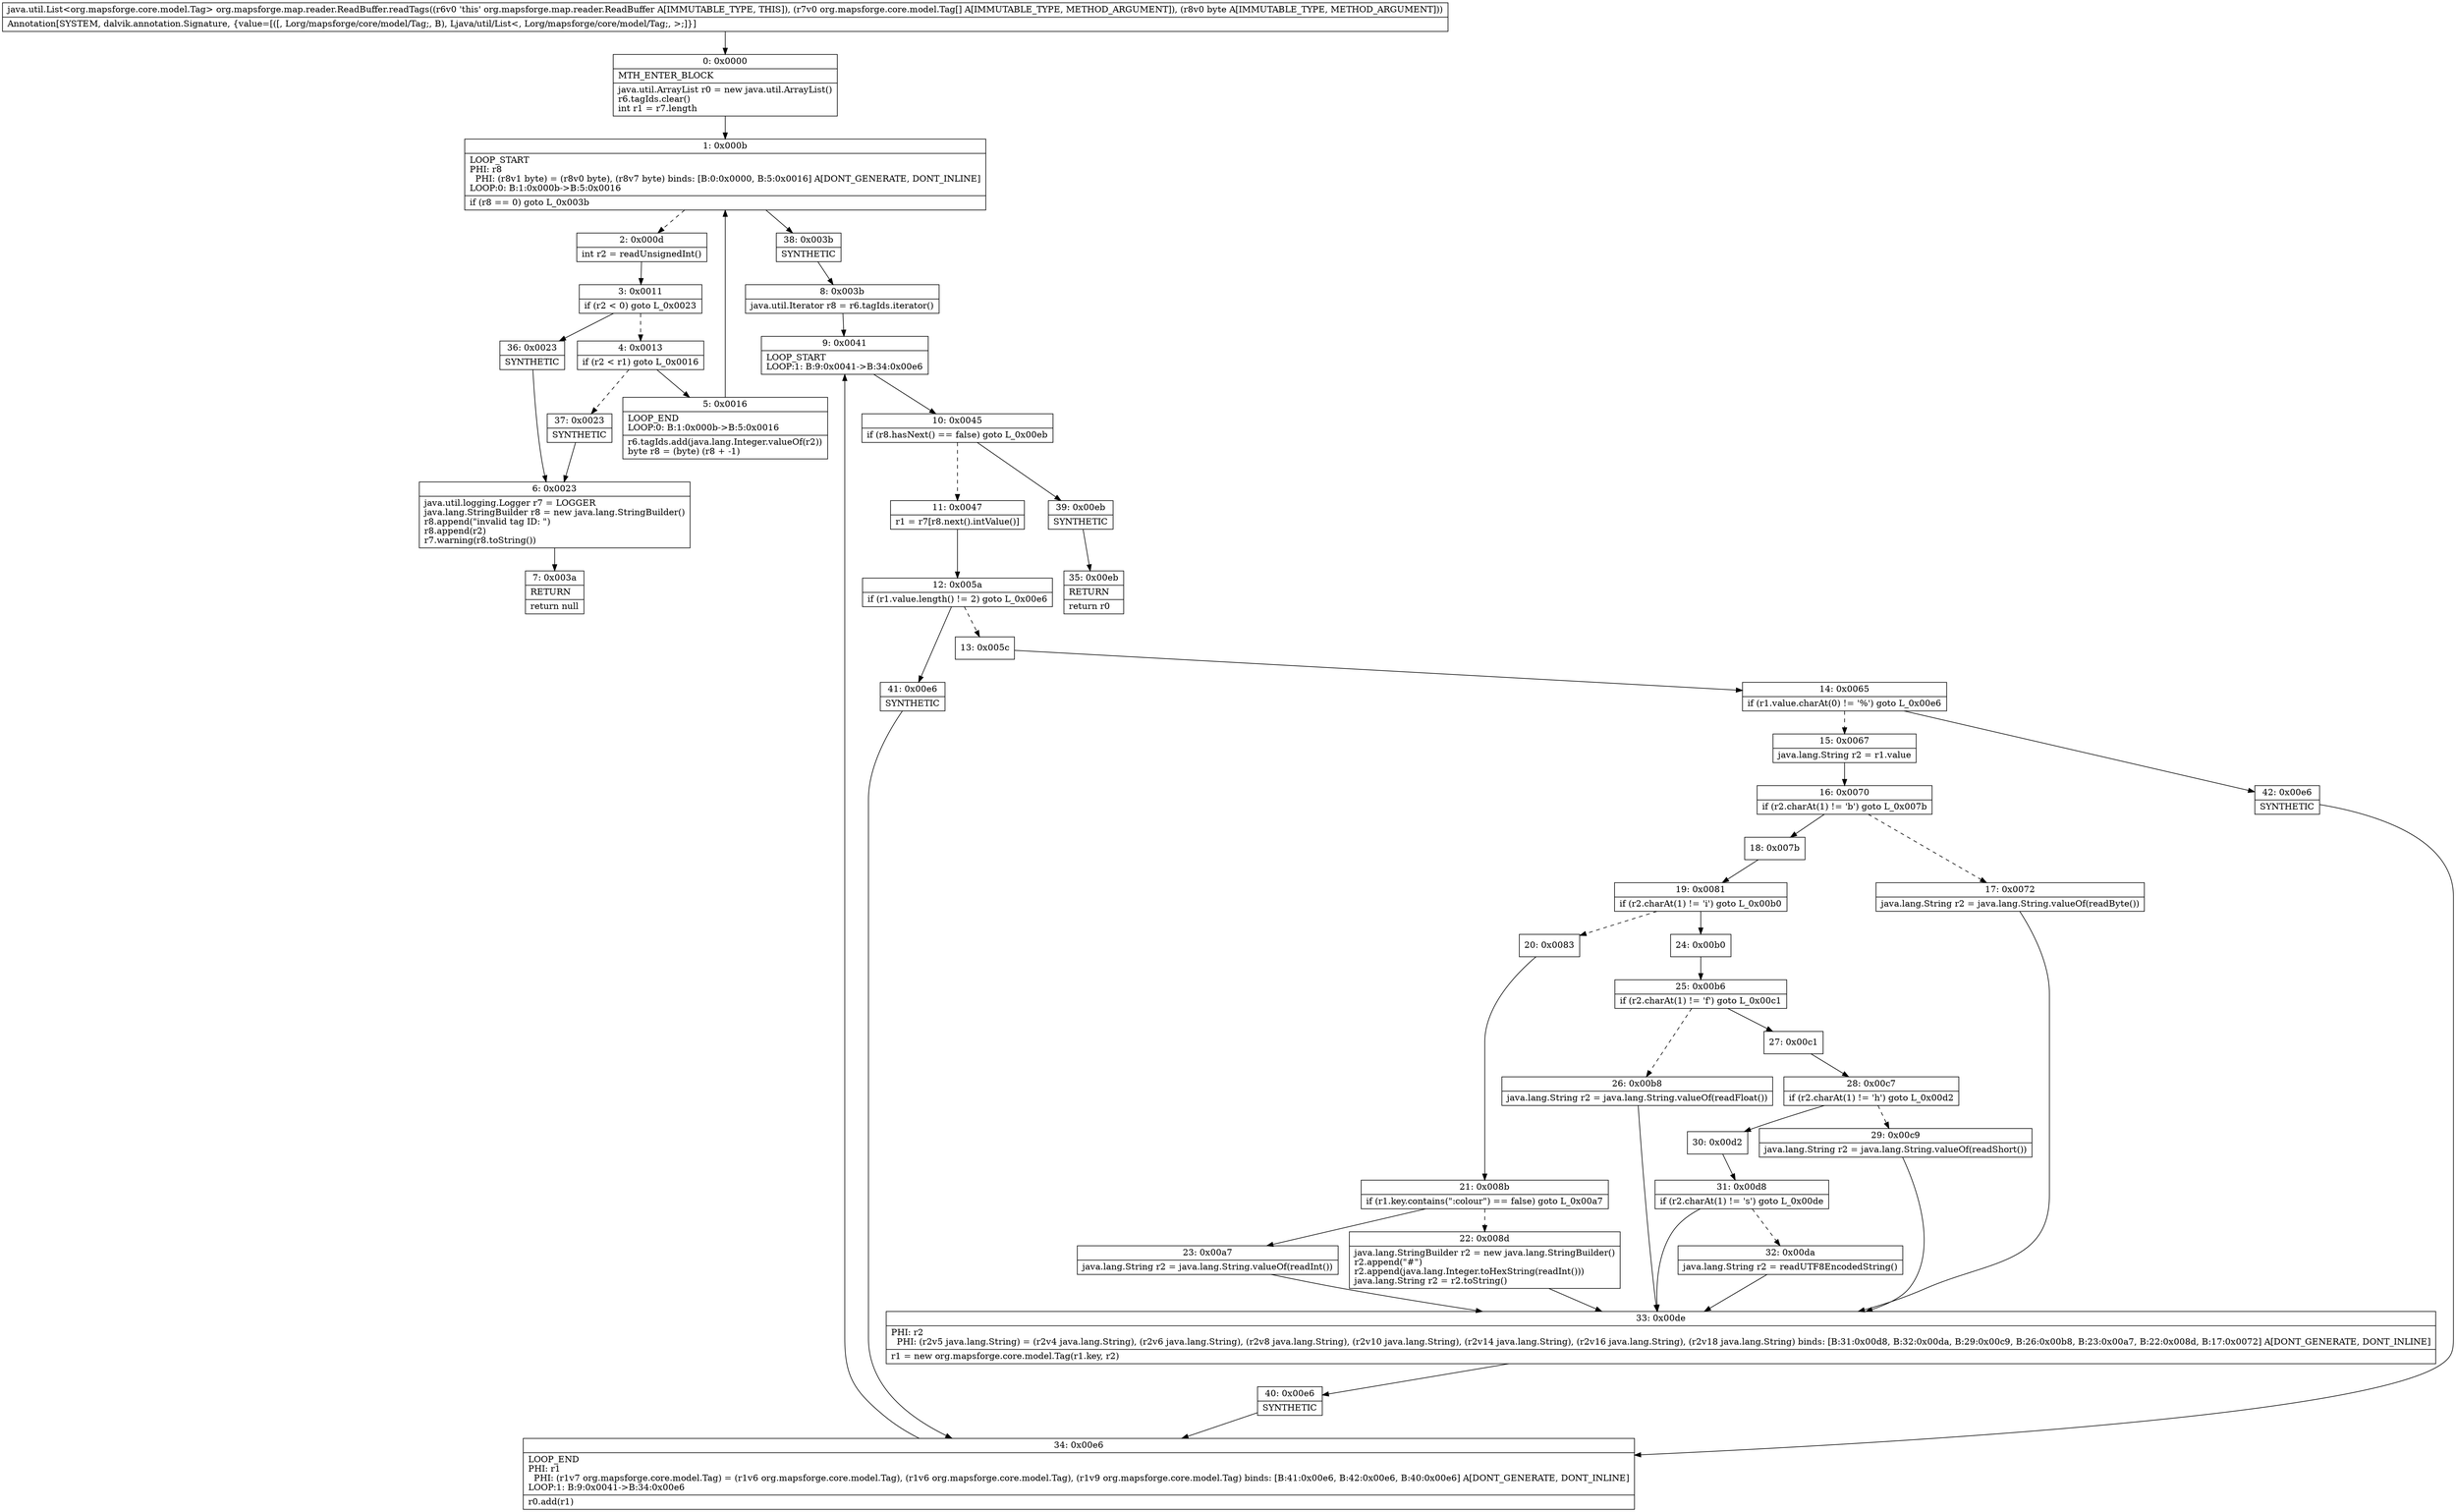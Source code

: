 digraph "CFG fororg.mapsforge.map.reader.ReadBuffer.readTags([Lorg\/mapsforge\/core\/model\/Tag;B)Ljava\/util\/List;" {
Node_0 [shape=record,label="{0\:\ 0x0000|MTH_ENTER_BLOCK\l|java.util.ArrayList r0 = new java.util.ArrayList()\lr6.tagIds.clear()\lint r1 = r7.length\l}"];
Node_1 [shape=record,label="{1\:\ 0x000b|LOOP_START\lPHI: r8 \l  PHI: (r8v1 byte) = (r8v0 byte), (r8v7 byte) binds: [B:0:0x0000, B:5:0x0016] A[DONT_GENERATE, DONT_INLINE]\lLOOP:0: B:1:0x000b\-\>B:5:0x0016\l|if (r8 == 0) goto L_0x003b\l}"];
Node_2 [shape=record,label="{2\:\ 0x000d|int r2 = readUnsignedInt()\l}"];
Node_3 [shape=record,label="{3\:\ 0x0011|if (r2 \< 0) goto L_0x0023\l}"];
Node_4 [shape=record,label="{4\:\ 0x0013|if (r2 \< r1) goto L_0x0016\l}"];
Node_5 [shape=record,label="{5\:\ 0x0016|LOOP_END\lLOOP:0: B:1:0x000b\-\>B:5:0x0016\l|r6.tagIds.add(java.lang.Integer.valueOf(r2))\lbyte r8 = (byte) (r8 + \-1)\l}"];
Node_6 [shape=record,label="{6\:\ 0x0023|java.util.logging.Logger r7 = LOGGER\ljava.lang.StringBuilder r8 = new java.lang.StringBuilder()\lr8.append(\"invalid tag ID: \")\lr8.append(r2)\lr7.warning(r8.toString())\l}"];
Node_7 [shape=record,label="{7\:\ 0x003a|RETURN\l|return null\l}"];
Node_8 [shape=record,label="{8\:\ 0x003b|java.util.Iterator r8 = r6.tagIds.iterator()\l}"];
Node_9 [shape=record,label="{9\:\ 0x0041|LOOP_START\lLOOP:1: B:9:0x0041\-\>B:34:0x00e6\l}"];
Node_10 [shape=record,label="{10\:\ 0x0045|if (r8.hasNext() == false) goto L_0x00eb\l}"];
Node_11 [shape=record,label="{11\:\ 0x0047|r1 = r7[r8.next().intValue()]\l}"];
Node_12 [shape=record,label="{12\:\ 0x005a|if (r1.value.length() != 2) goto L_0x00e6\l}"];
Node_13 [shape=record,label="{13\:\ 0x005c}"];
Node_14 [shape=record,label="{14\:\ 0x0065|if (r1.value.charAt(0) != '%') goto L_0x00e6\l}"];
Node_15 [shape=record,label="{15\:\ 0x0067|java.lang.String r2 = r1.value\l}"];
Node_16 [shape=record,label="{16\:\ 0x0070|if (r2.charAt(1) != 'b') goto L_0x007b\l}"];
Node_17 [shape=record,label="{17\:\ 0x0072|java.lang.String r2 = java.lang.String.valueOf(readByte())\l}"];
Node_18 [shape=record,label="{18\:\ 0x007b}"];
Node_19 [shape=record,label="{19\:\ 0x0081|if (r2.charAt(1) != 'i') goto L_0x00b0\l}"];
Node_20 [shape=record,label="{20\:\ 0x0083}"];
Node_21 [shape=record,label="{21\:\ 0x008b|if (r1.key.contains(\":colour\") == false) goto L_0x00a7\l}"];
Node_22 [shape=record,label="{22\:\ 0x008d|java.lang.StringBuilder r2 = new java.lang.StringBuilder()\lr2.append(\"#\")\lr2.append(java.lang.Integer.toHexString(readInt()))\ljava.lang.String r2 = r2.toString()\l}"];
Node_23 [shape=record,label="{23\:\ 0x00a7|java.lang.String r2 = java.lang.String.valueOf(readInt())\l}"];
Node_24 [shape=record,label="{24\:\ 0x00b0}"];
Node_25 [shape=record,label="{25\:\ 0x00b6|if (r2.charAt(1) != 'f') goto L_0x00c1\l}"];
Node_26 [shape=record,label="{26\:\ 0x00b8|java.lang.String r2 = java.lang.String.valueOf(readFloat())\l}"];
Node_27 [shape=record,label="{27\:\ 0x00c1}"];
Node_28 [shape=record,label="{28\:\ 0x00c7|if (r2.charAt(1) != 'h') goto L_0x00d2\l}"];
Node_29 [shape=record,label="{29\:\ 0x00c9|java.lang.String r2 = java.lang.String.valueOf(readShort())\l}"];
Node_30 [shape=record,label="{30\:\ 0x00d2}"];
Node_31 [shape=record,label="{31\:\ 0x00d8|if (r2.charAt(1) != 's') goto L_0x00de\l}"];
Node_32 [shape=record,label="{32\:\ 0x00da|java.lang.String r2 = readUTF8EncodedString()\l}"];
Node_33 [shape=record,label="{33\:\ 0x00de|PHI: r2 \l  PHI: (r2v5 java.lang.String) = (r2v4 java.lang.String), (r2v6 java.lang.String), (r2v8 java.lang.String), (r2v10 java.lang.String), (r2v14 java.lang.String), (r2v16 java.lang.String), (r2v18 java.lang.String) binds: [B:31:0x00d8, B:32:0x00da, B:29:0x00c9, B:26:0x00b8, B:23:0x00a7, B:22:0x008d, B:17:0x0072] A[DONT_GENERATE, DONT_INLINE]\l|r1 = new org.mapsforge.core.model.Tag(r1.key, r2)\l}"];
Node_34 [shape=record,label="{34\:\ 0x00e6|LOOP_END\lPHI: r1 \l  PHI: (r1v7 org.mapsforge.core.model.Tag) = (r1v6 org.mapsforge.core.model.Tag), (r1v6 org.mapsforge.core.model.Tag), (r1v9 org.mapsforge.core.model.Tag) binds: [B:41:0x00e6, B:42:0x00e6, B:40:0x00e6] A[DONT_GENERATE, DONT_INLINE]\lLOOP:1: B:9:0x0041\-\>B:34:0x00e6\l|r0.add(r1)\l}"];
Node_35 [shape=record,label="{35\:\ 0x00eb|RETURN\l|return r0\l}"];
Node_36 [shape=record,label="{36\:\ 0x0023|SYNTHETIC\l}"];
Node_37 [shape=record,label="{37\:\ 0x0023|SYNTHETIC\l}"];
Node_38 [shape=record,label="{38\:\ 0x003b|SYNTHETIC\l}"];
Node_39 [shape=record,label="{39\:\ 0x00eb|SYNTHETIC\l}"];
Node_40 [shape=record,label="{40\:\ 0x00e6|SYNTHETIC\l}"];
Node_41 [shape=record,label="{41\:\ 0x00e6|SYNTHETIC\l}"];
Node_42 [shape=record,label="{42\:\ 0x00e6|SYNTHETIC\l}"];
MethodNode[shape=record,label="{java.util.List\<org.mapsforge.core.model.Tag\> org.mapsforge.map.reader.ReadBuffer.readTags((r6v0 'this' org.mapsforge.map.reader.ReadBuffer A[IMMUTABLE_TYPE, THIS]), (r7v0 org.mapsforge.core.model.Tag[] A[IMMUTABLE_TYPE, METHOD_ARGUMENT]), (r8v0 byte A[IMMUTABLE_TYPE, METHOD_ARGUMENT]))  | Annotation[SYSTEM, dalvik.annotation.Signature, \{value=[([, Lorg\/mapsforge\/core\/model\/Tag;, B), Ljava\/util\/List\<, Lorg\/mapsforge\/core\/model\/Tag;, \>;]\}]\l}"];
MethodNode -> Node_0;
Node_0 -> Node_1;
Node_1 -> Node_2[style=dashed];
Node_1 -> Node_38;
Node_2 -> Node_3;
Node_3 -> Node_4[style=dashed];
Node_3 -> Node_36;
Node_4 -> Node_5;
Node_4 -> Node_37[style=dashed];
Node_5 -> Node_1;
Node_6 -> Node_7;
Node_8 -> Node_9;
Node_9 -> Node_10;
Node_10 -> Node_11[style=dashed];
Node_10 -> Node_39;
Node_11 -> Node_12;
Node_12 -> Node_13[style=dashed];
Node_12 -> Node_41;
Node_13 -> Node_14;
Node_14 -> Node_15[style=dashed];
Node_14 -> Node_42;
Node_15 -> Node_16;
Node_16 -> Node_17[style=dashed];
Node_16 -> Node_18;
Node_17 -> Node_33;
Node_18 -> Node_19;
Node_19 -> Node_20[style=dashed];
Node_19 -> Node_24;
Node_20 -> Node_21;
Node_21 -> Node_22[style=dashed];
Node_21 -> Node_23;
Node_22 -> Node_33;
Node_23 -> Node_33;
Node_24 -> Node_25;
Node_25 -> Node_26[style=dashed];
Node_25 -> Node_27;
Node_26 -> Node_33;
Node_27 -> Node_28;
Node_28 -> Node_29[style=dashed];
Node_28 -> Node_30;
Node_29 -> Node_33;
Node_30 -> Node_31;
Node_31 -> Node_32[style=dashed];
Node_31 -> Node_33;
Node_32 -> Node_33;
Node_33 -> Node_40;
Node_34 -> Node_9;
Node_36 -> Node_6;
Node_37 -> Node_6;
Node_38 -> Node_8;
Node_39 -> Node_35;
Node_40 -> Node_34;
Node_41 -> Node_34;
Node_42 -> Node_34;
}

